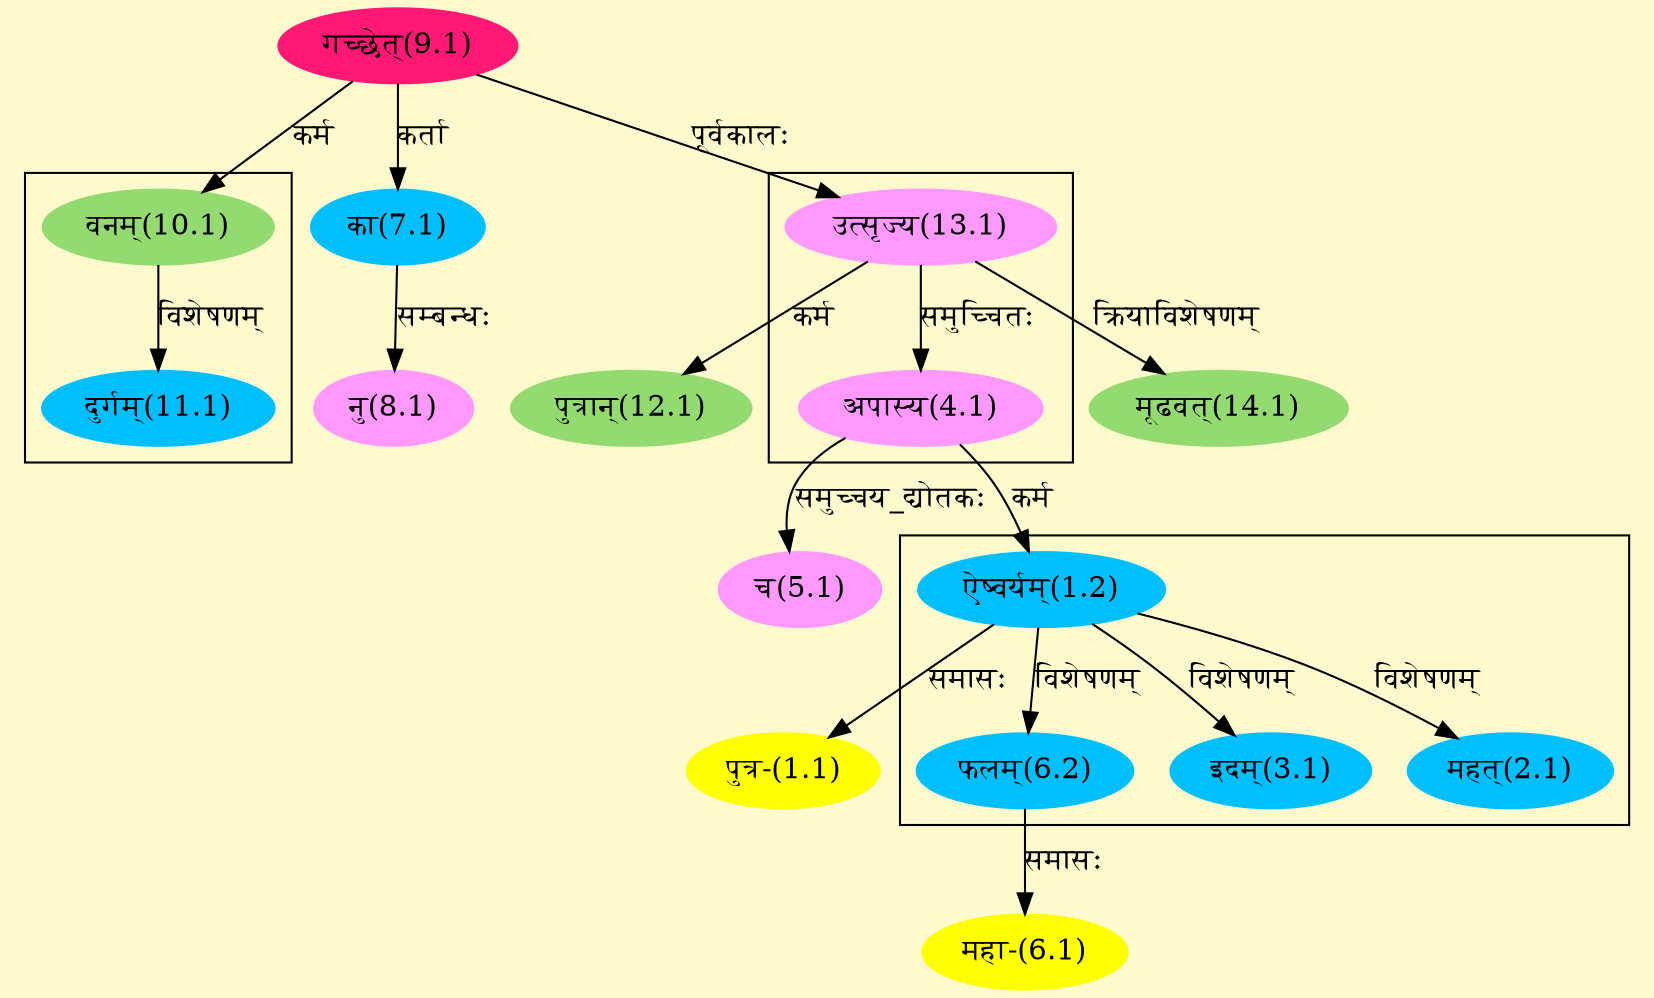 digraph G{
rankdir=BT;
 compound=true;
 bgcolor="lemonchiffon1";

subgraph cluster_1{
Node2_1 [style=filled, color="#00BFFF" label = "महत्(2.1)"]
Node1_2 [style=filled, color="#00BFFF" label = "ऐष्वर्यम्(1.2)"]
Node3_1 [style=filled, color="#00BFFF" label = "इदम्(3.1)"]
Node6_2 [style=filled, color="#00BFFF" label = "फलम्(6.2)"]

}

subgraph cluster_2{
Node4_1 [style=filled, color="#FF99FF" label = "अपास्य(4.1)"]
Node13_1 [style=filled, color="#FF99FF" label = "उत्सृज्य(13.1)"]

}

subgraph cluster_3{
Node11_1 [style=filled, color="#00BFFF" label = "दुर्गम्(11.1)"]
Node10_1 [style=filled, color="#93DB70" label = "वनम्(10.1)"]

}
Node1_1 [style=filled, color="#FFFF00" label = "पुत्र-(1.1)"]
Node1_2 [style=filled, color="#00BFFF" label = "ऐष्वर्यम्(1.2)"]
Node4_1 [style=filled, color="#FF99FF" label = "अपास्य(4.1)"]
Node5_1 [style=filled, color="#FF99FF" label = "च(5.1)"]
Node6_1 [style=filled, color="#FFFF00" label = "महा-(6.1)"]
Node6_2 [style=filled, color="#00BFFF" label = "फलम्(6.2)"]
Node7_1 [style=filled, color="#00BFFF" label = "का(7.1)"]
Node9_1 [style=filled, color="#FF1975" label = "गच्छेत्(9.1)"]
Node8_1 [style=filled, color="#FF99FF" label = "नु(8.1)"]
Node [style=filled, color="" label = "()"]
Node10_1 [style=filled, color="#93DB70" label = "वनम्(10.1)"]
Node12_1 [style=filled, color="#93DB70" label = "पुत्रान्(12.1)"]
Node13_1 [style=filled, color="#FF99FF" label = "उत्सृज्य(13.1)"]
Node14_1 [style=filled, color="#93DB70" label = "मूढवत्(14.1)"]
/* Start of Relations section */

Node1_1 -> Node1_2 [  label="समासः"  dir="back" ]
Node1_2 -> Node4_1 [  label="कर्म"  dir="back" ]
Node2_1 -> Node1_2 [  label="विशेषणम्"  dir="back" ]
Node3_1 -> Node1_2 [  label="विशेषणम्"  dir="back" ]
Node4_1 -> Node13_1 [  label="समुच्चितः"  dir="back" ]
Node5_1 -> Node4_1 [  label="समुच्चय_द्योतकः"  dir="back" ]
Node6_1 -> Node6_2 [  label="समासः"  dir="back" ]
Node6_2 -> Node1_2 [  label="विशेषणम्"  dir="back" ]
Node7_1 -> Node9_1 [  label="कर्ता"  dir="back" ]
Node8_1 -> Node7_1 [  label="सम्बन्धः"  dir="back" ]
Node10_1 -> Node9_1 [  label="कर्म"  dir="back" ]
Node11_1 -> Node10_1 [  label="विशेषणम्"  dir="back" ]
Node12_1 -> Node13_1 [  label="कर्म"  dir="back" ]
Node13_1 -> Node9_1 [  label="पूर्वकालः"  dir="back" ]
Node14_1 -> Node13_1 [  label="क्रियाविशेषणम्"  dir="back" ]
}
